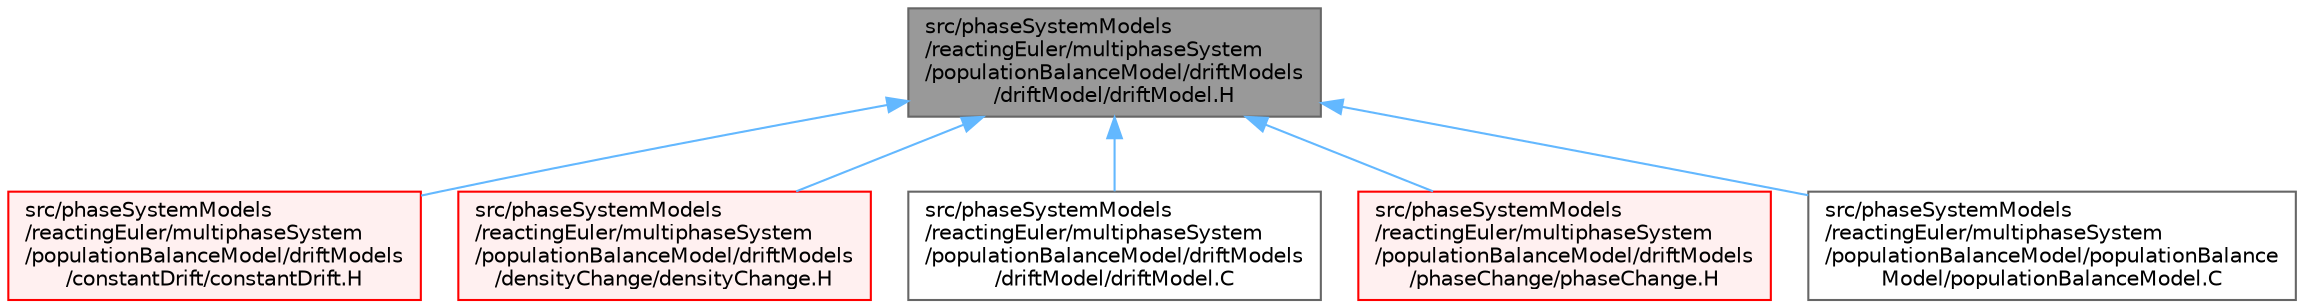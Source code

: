 digraph "src/phaseSystemModels/reactingEuler/multiphaseSystem/populationBalanceModel/driftModels/driftModel/driftModel.H"
{
 // LATEX_PDF_SIZE
  bgcolor="transparent";
  edge [fontname=Helvetica,fontsize=10,labelfontname=Helvetica,labelfontsize=10];
  node [fontname=Helvetica,fontsize=10,shape=box,height=0.2,width=0.4];
  Node1 [id="Node000001",label="src/phaseSystemModels\l/reactingEuler/multiphaseSystem\l/populationBalanceModel/driftModels\l/driftModel/driftModel.H",height=0.2,width=0.4,color="gray40", fillcolor="grey60", style="filled", fontcolor="black",tooltip=" "];
  Node1 -> Node2 [id="edge1_Node000001_Node000002",dir="back",color="steelblue1",style="solid",tooltip=" "];
  Node2 [id="Node000002",label="src/phaseSystemModels\l/reactingEuler/multiphaseSystem\l/populationBalanceModel/driftModels\l/constantDrift/constantDrift.H",height=0.2,width=0.4,color="red", fillcolor="#FFF0F0", style="filled",URL="$constantDrift_8H.html",tooltip=" "];
  Node1 -> Node4 [id="edge2_Node000001_Node000004",dir="back",color="steelblue1",style="solid",tooltip=" "];
  Node4 [id="Node000004",label="src/phaseSystemModels\l/reactingEuler/multiphaseSystem\l/populationBalanceModel/driftModels\l/densityChange/densityChange.H",height=0.2,width=0.4,color="red", fillcolor="#FFF0F0", style="filled",URL="$densityChange_8H.html",tooltip=" "];
  Node1 -> Node6 [id="edge3_Node000001_Node000006",dir="back",color="steelblue1",style="solid",tooltip=" "];
  Node6 [id="Node000006",label="src/phaseSystemModels\l/reactingEuler/multiphaseSystem\l/populationBalanceModel/driftModels\l/driftModel/driftModel.C",height=0.2,width=0.4,color="grey40", fillcolor="white", style="filled",URL="$driftModel_8C.html",tooltip=" "];
  Node1 -> Node7 [id="edge4_Node000001_Node000007",dir="back",color="steelblue1",style="solid",tooltip=" "];
  Node7 [id="Node000007",label="src/phaseSystemModels\l/reactingEuler/multiphaseSystem\l/populationBalanceModel/driftModels\l/phaseChange/phaseChange.H",height=0.2,width=0.4,color="red", fillcolor="#FFF0F0", style="filled",URL="$multiphaseSystem_2populationBalanceModel_2driftModels_2phaseChange_2phaseChange_8H.html",tooltip=" "];
  Node1 -> Node9 [id="edge5_Node000001_Node000009",dir="back",color="steelblue1",style="solid",tooltip=" "];
  Node9 [id="Node000009",label="src/phaseSystemModels\l/reactingEuler/multiphaseSystem\l/populationBalanceModel/populationBalance\lModel/populationBalanceModel.C",height=0.2,width=0.4,color="grey40", fillcolor="white", style="filled",URL="$populationBalanceModel_8C.html",tooltip=" "];
}

